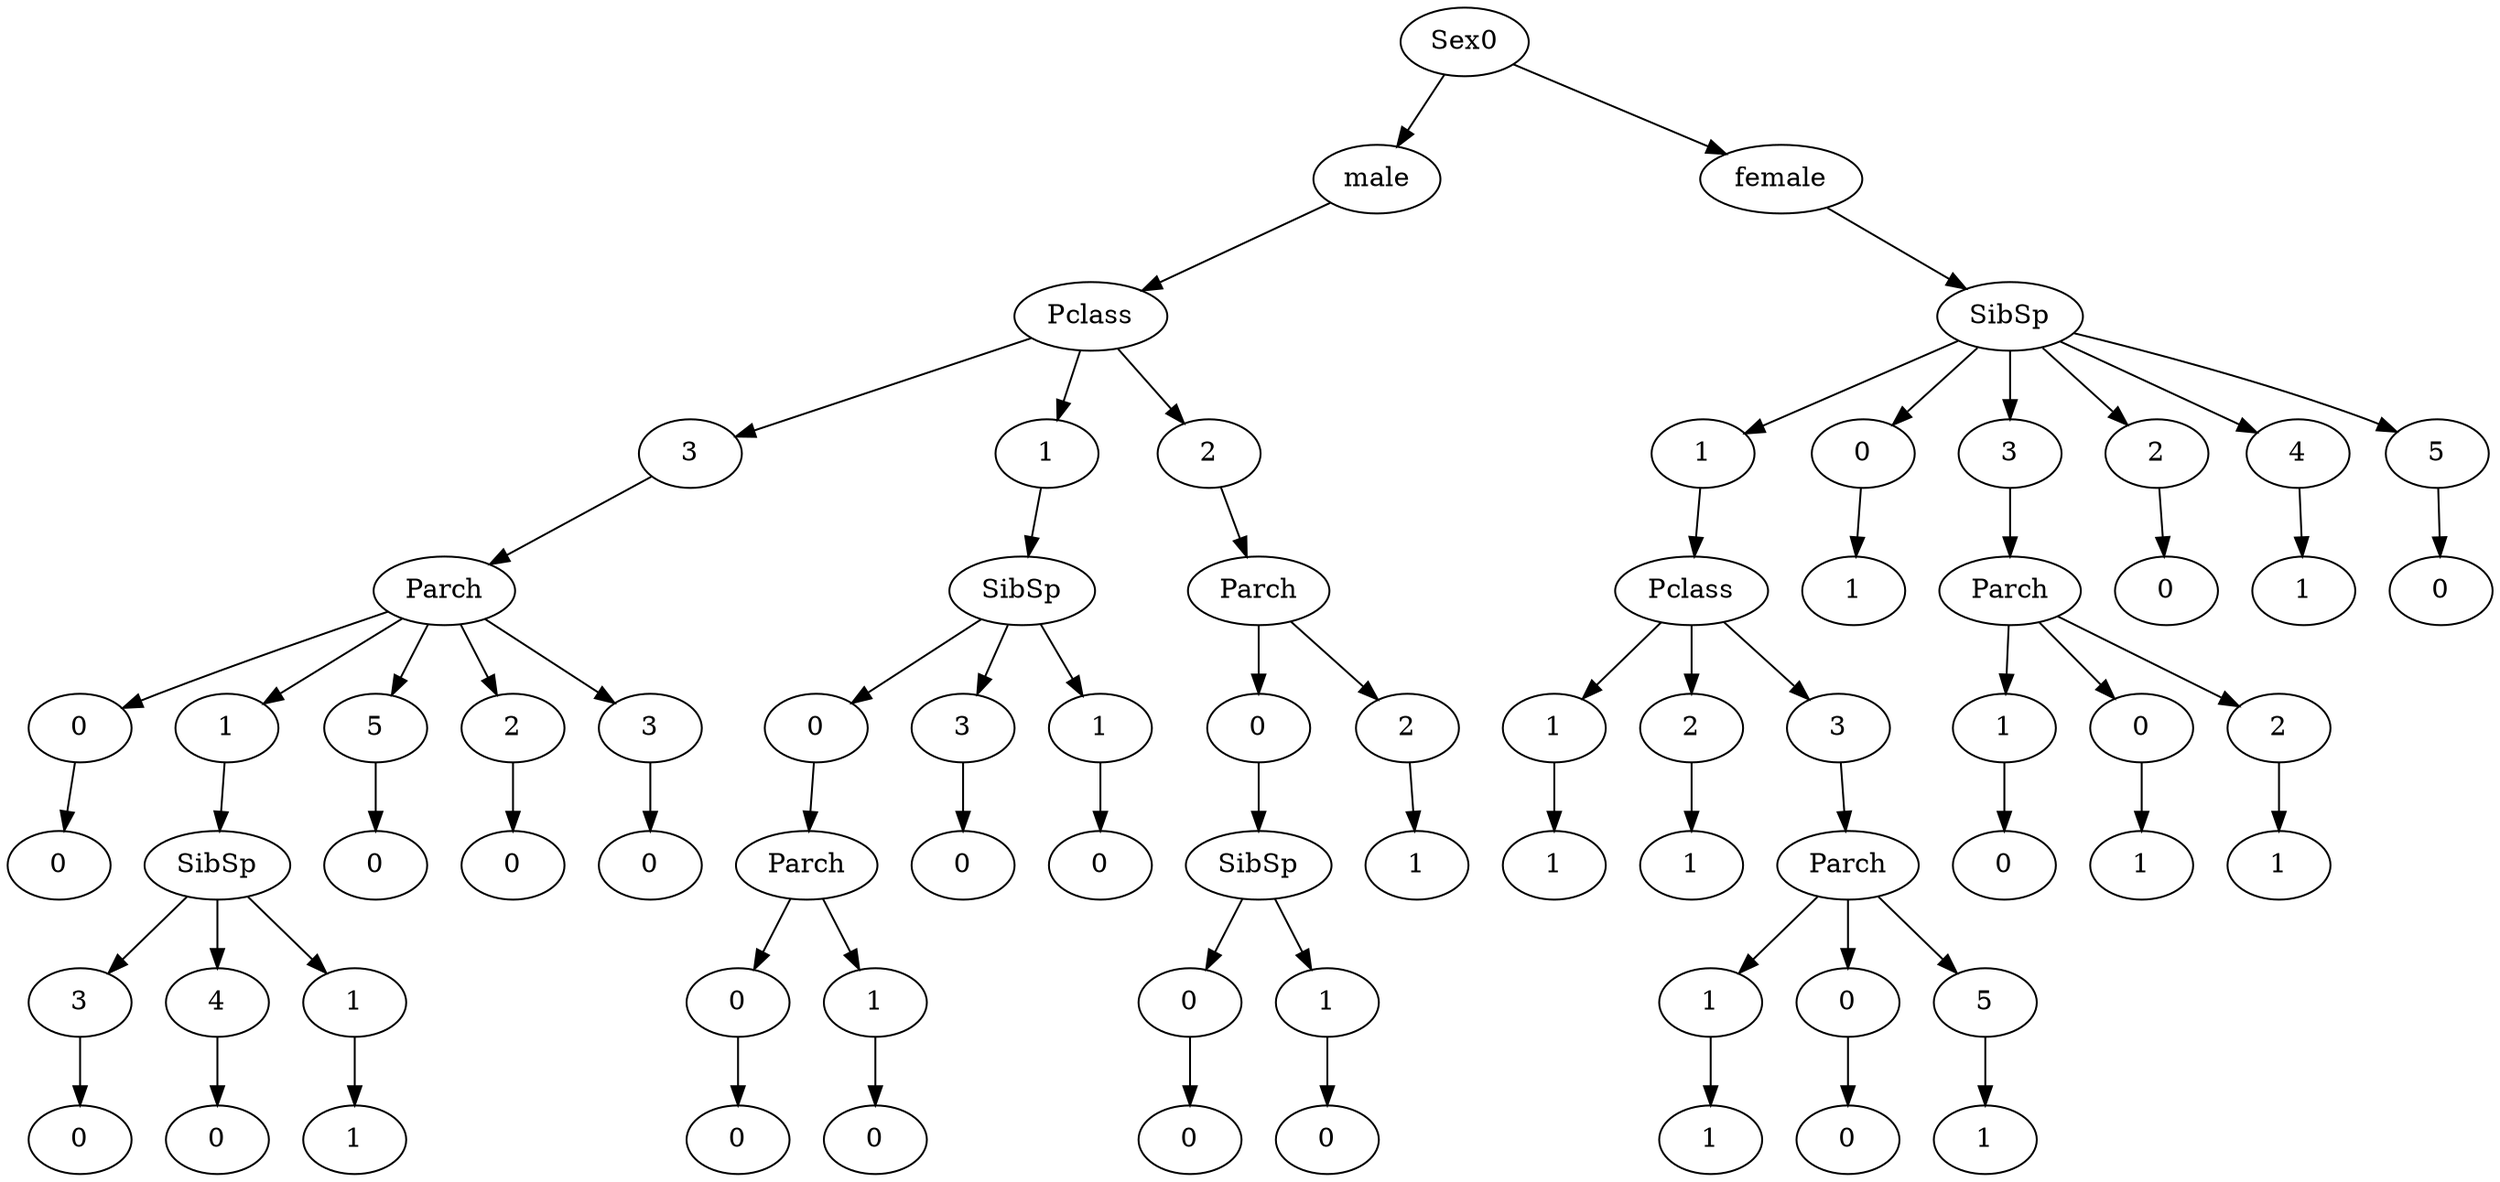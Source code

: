 digraph {
	male_00 [label=male]
	Sex0 -> male_00
	Pclass00 [label=Pclass]
	male_00 -> Pclass00
	"3_000" [label=3]
	Pclass00 -> "3_000"
	Parch000 [label=Parch]
	"3_000" -> Parch000
	"0_0000" [label=0]
	Parch000 -> "0_0000"
	"0_00000" [label=0]
	"0_0000" -> "0_00000"
	"1_0001" [label=1]
	Parch000 -> "1_0001"
	SibSp0001 [label=SibSp]
	"1_0001" -> SibSp0001
	"3_00010" [label=3]
	SibSp0001 -> "3_00010"
	"3_000100" [label=0]
	"3_00010" -> "3_000100"
	"4_00011" [label=4]
	SibSp0001 -> "4_00011"
	"4_000110" [label=0]
	"4_00011" -> "4_000110"
	"1_00012" [label=1]
	SibSp0001 -> "1_00012"
	"1_000121" [label=1]
	"1_00012" -> "1_000121"
	"5_0002" [label=5]
	Parch000 -> "5_0002"
	"5_00020" [label=0]
	"5_0002" -> "5_00020"
	"2_0003" [label=2]
	Parch000 -> "2_0003"
	"2_00030" [label=0]
	"2_0003" -> "2_00030"
	"3_0004" [label=3]
	Parch000 -> "3_0004"
	"3_00040" [label=0]
	"3_0004" -> "3_00040"
	"1_001" [label=1]
	Pclass00 -> "1_001"
	SibSp001 [label=SibSp]
	"1_001" -> SibSp001
	"0_0010" [label=0]
	SibSp001 -> "0_0010"
	Parch0010 [label=Parch]
	"0_0010" -> Parch0010
	"0_00100" [label=0]
	Parch0010 -> "0_00100"
	"0_001000" [label=0]
	"0_00100" -> "0_001000"
	"1_00101" [label=1]
	Parch0010 -> "1_00101"
	"1_001010" [label=0]
	"1_00101" -> "1_001010"
	"3_0011" [label=3]
	SibSp001 -> "3_0011"
	"3_00110" [label=0]
	"3_0011" -> "3_00110"
	"1_0012" [label=1]
	SibSp001 -> "1_0012"
	"1_00120" [label=0]
	"1_0012" -> "1_00120"
	"2_002" [label=2]
	Pclass00 -> "2_002"
	Parch002 [label=Parch]
	"2_002" -> Parch002
	"0_0020" [label=0]
	Parch002 -> "0_0020"
	SibSp0020 [label=SibSp]
	"0_0020" -> SibSp0020
	"0_00200" [label=0]
	SibSp0020 -> "0_00200"
	"0_002000" [label=0]
	"0_00200" -> "0_002000"
	"1_00201" [label=1]
	SibSp0020 -> "1_00201"
	"1_002010" [label=0]
	"1_00201" -> "1_002010"
	"2_0021" [label=2]
	Parch002 -> "2_0021"
	"2_00211" [label=1]
	"2_0021" -> "2_00211"
	female_01 [label=female]
	Sex0 -> female_01
	SibSp01 [label=SibSp]
	female_01 -> SibSp01
	"1_010" [label=1]
	SibSp01 -> "1_010"
	Pclass010 [label=Pclass]
	"1_010" -> Pclass010
	"1_0100" [label=1]
	Pclass010 -> "1_0100"
	"1_01001" [label=1]
	"1_0100" -> "1_01001"
	"2_0101" [label=2]
	Pclass010 -> "2_0101"
	"2_01011" [label=1]
	"2_0101" -> "2_01011"
	"3_0102" [label=3]
	Pclass010 -> "3_0102"
	Parch0102 [label=Parch]
	"3_0102" -> Parch0102
	"1_01020" [label=1]
	Parch0102 -> "1_01020"
	"1_010201" [label=1]
	"1_01020" -> "1_010201"
	"0_01021" [label=0]
	Parch0102 -> "0_01021"
	"0_010210" [label=0]
	"0_01021" -> "0_010210"
	"5_01022" [label=5]
	Parch0102 -> "5_01022"
	"5_010221" [label=1]
	"5_01022" -> "5_010221"
	"0_011" [label=0]
	SibSp01 -> "0_011"
	"0_0111" [label=1]
	"0_011" -> "0_0111"
	"3_012" [label=3]
	SibSp01 -> "3_012"
	Parch012 [label=Parch]
	"3_012" -> Parch012
	"1_0120" [label=1]
	Parch012 -> "1_0120"
	"1_01200" [label=0]
	"1_0120" -> "1_01200"
	"0_0121" [label=0]
	Parch012 -> "0_0121"
	"0_01211" [label=1]
	"0_0121" -> "0_01211"
	"2_0122" [label=2]
	Parch012 -> "2_0122"
	"2_01221" [label=1]
	"2_0122" -> "2_01221"
	"2_013" [label=2]
	SibSp01 -> "2_013"
	"2_0130" [label=0]
	"2_013" -> "2_0130"
	"4_014" [label=4]
	SibSp01 -> "4_014"
	"4_0141" [label=1]
	"4_014" -> "4_0141"
	"5_015" [label=5]
	SibSp01 -> "5_015"
	"5_0150" [label=0]
	"5_015" -> "5_0150"
}
